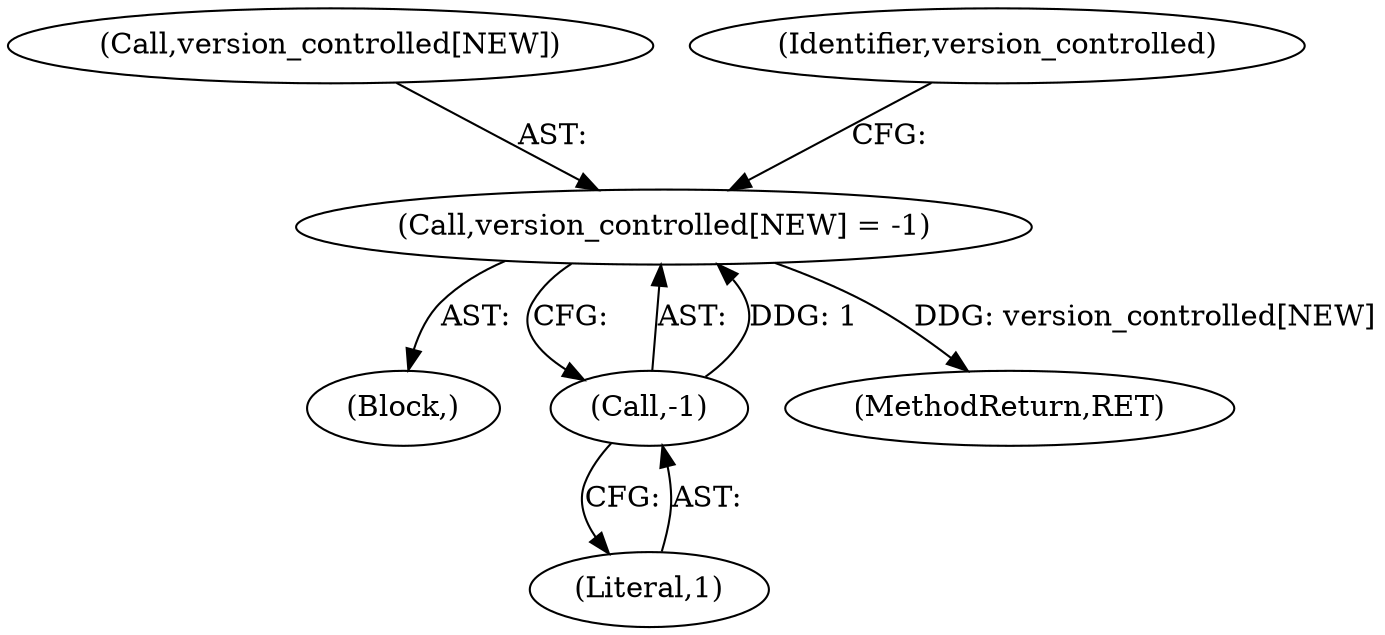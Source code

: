 digraph "0_savannah_f290f48a621867084884bfff87f8093c15195e6a@array" {
"1000298" [label="(Call,version_controlled[NEW] = -1)"];
"1000302" [label="(Call,-1)"];
"1000299" [label="(Call,version_controlled[NEW])"];
"1000306" [label="(Identifier,version_controlled)"];
"1000129" [label="(Block,)"];
"1002173" [label="(MethodReturn,RET)"];
"1000302" [label="(Call,-1)"];
"1000298" [label="(Call,version_controlled[NEW] = -1)"];
"1000303" [label="(Literal,1)"];
"1000298" -> "1000129"  [label="AST: "];
"1000298" -> "1000302"  [label="CFG: "];
"1000299" -> "1000298"  [label="AST: "];
"1000302" -> "1000298"  [label="AST: "];
"1000306" -> "1000298"  [label="CFG: "];
"1000298" -> "1002173"  [label="DDG: version_controlled[NEW]"];
"1000302" -> "1000298"  [label="DDG: 1"];
"1000302" -> "1000303"  [label="CFG: "];
"1000303" -> "1000302"  [label="AST: "];
}
